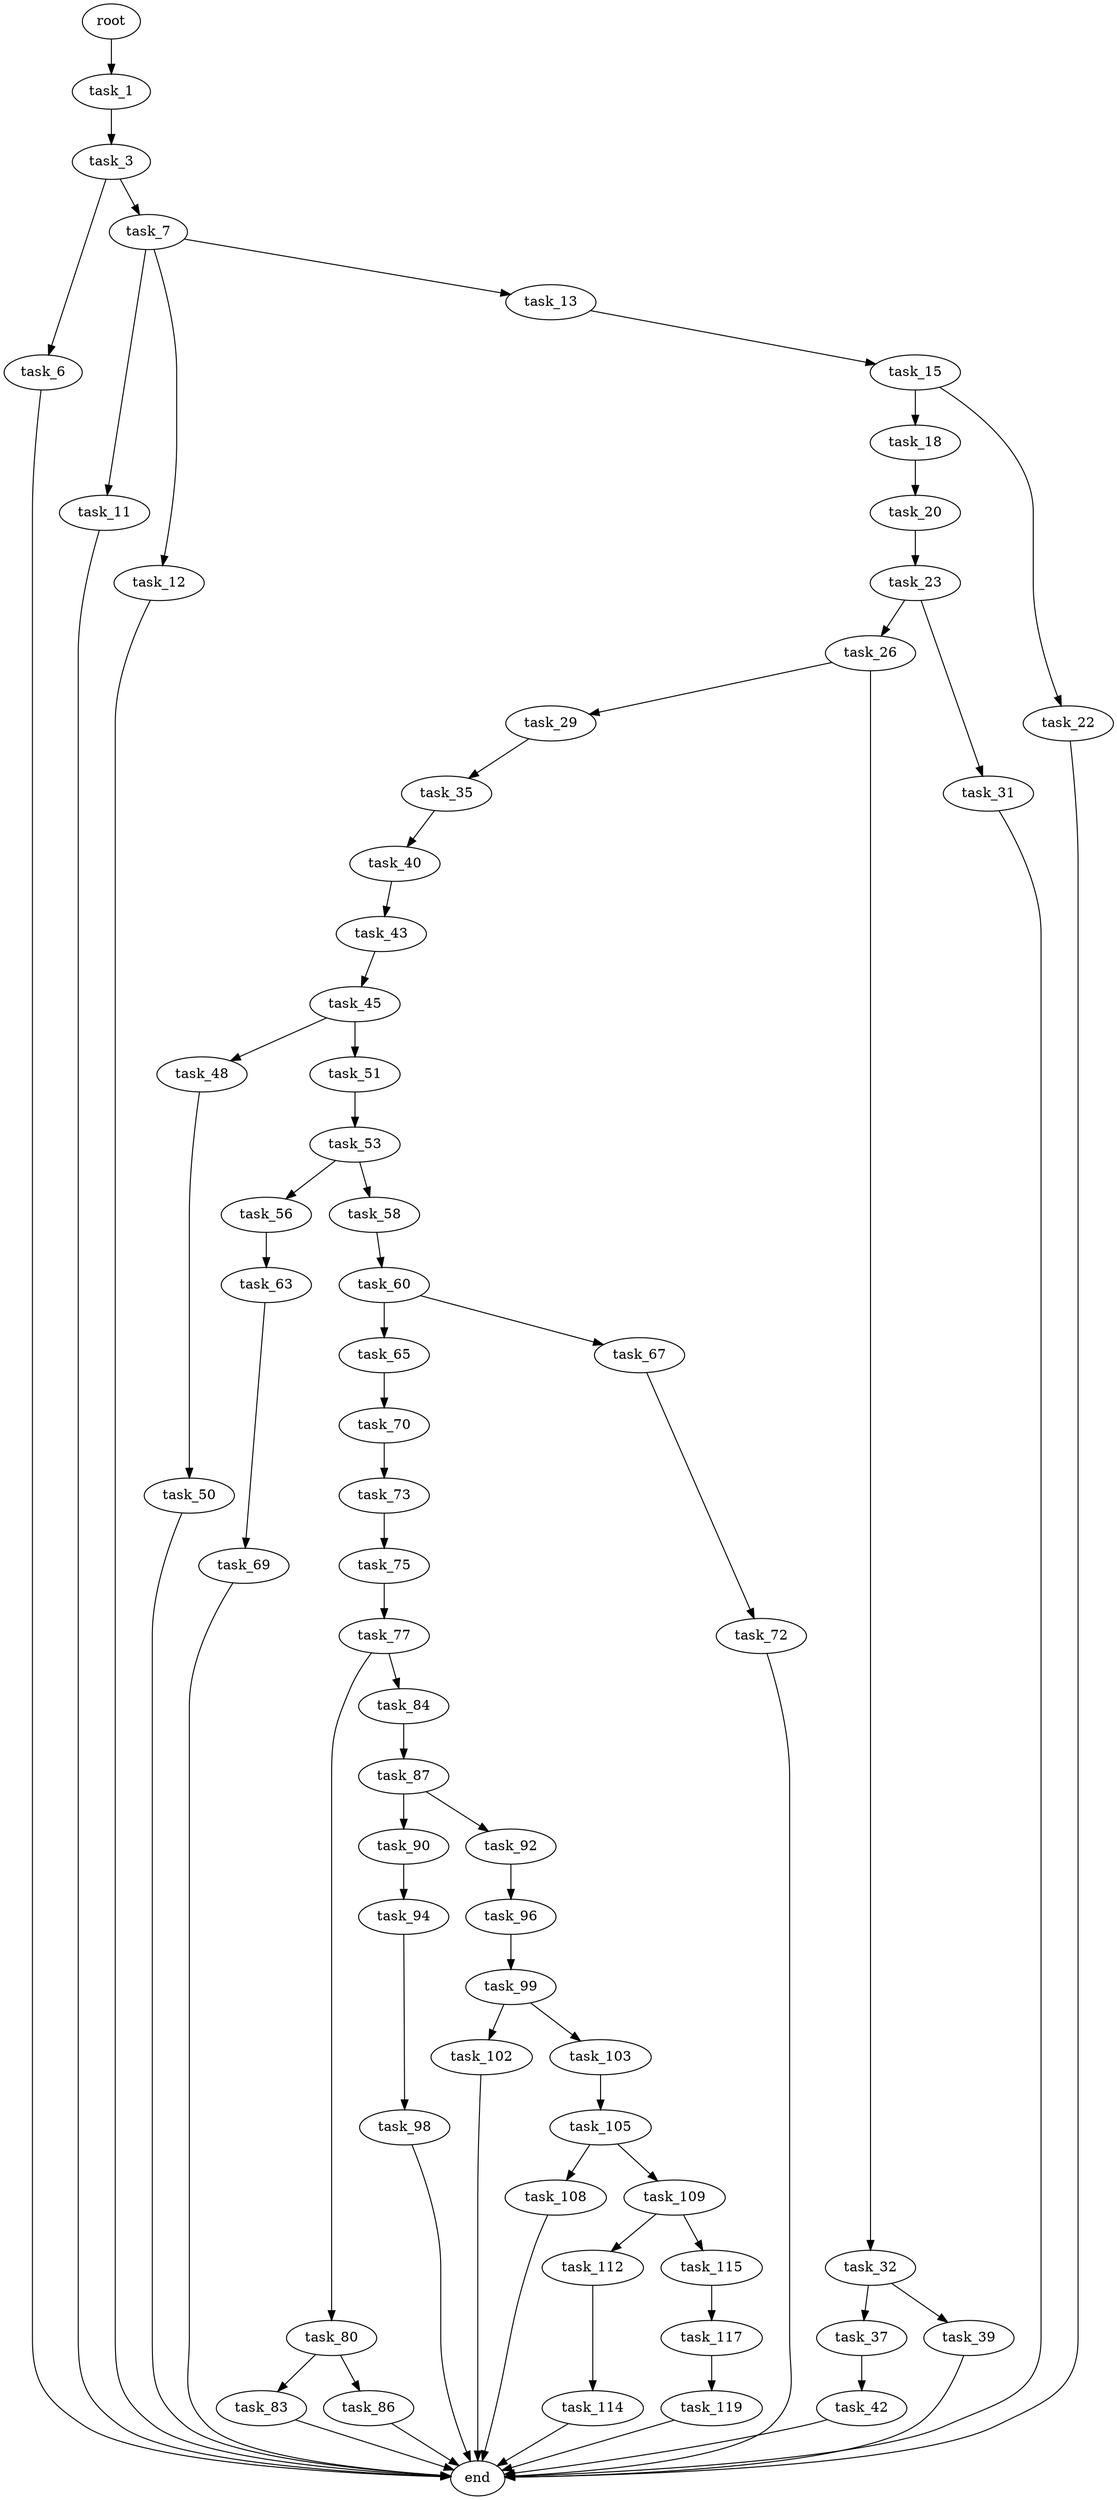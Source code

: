 digraph G {
  root [size="0.000000"];
  task_1 [size="8589934592.000000"];
  task_3 [size="549755813888.000000"];
  task_6 [size="25382405513.000000"];
  task_7 [size="461910468052.000000"];
  task_11 [size="179718902629.000000"];
  task_12 [size="97431015547.000000"];
  task_13 [size="14212513428.000000"];
  task_15 [size="14618609432.000000"];
  task_18 [size="770887077463.000000"];
  task_20 [size="3589736071.000000"];
  task_22 [size="1498613804.000000"];
  task_23 [size="175904773677.000000"];
  task_26 [size="231928233984.000000"];
  task_29 [size="231928233984.000000"];
  task_31 [size="133132542723.000000"];
  task_32 [size="38449458541.000000"];
  task_35 [size="35773410049.000000"];
  task_37 [size="231928233984.000000"];
  task_39 [size="437466578755.000000"];
  task_40 [size="16408002789.000000"];
  task_42 [size="3486629364.000000"];
  task_43 [size="368293445632.000000"];
  task_45 [size="295077163468.000000"];
  task_48 [size="24013865285.000000"];
  task_50 [size="371096416084.000000"];
  task_51 [size="68719476736.000000"];
  task_53 [size="134217728000.000000"];
  task_56 [size="3648562252.000000"];
  task_58 [size="14774469301.000000"];
  task_60 [size="281500961050.000000"];
  task_63 [size="43306725160.000000"];
  task_65 [size="7233702784.000000"];
  task_67 [size="14990119239.000000"];
  task_69 [size="429918071745.000000"];
  task_70 [size="1148505397363.000000"];
  task_72 [size="549755813888.000000"];
  task_73 [size="342302537937.000000"];
  task_75 [size="68719476736.000000"];
  task_77 [size="28991029248.000000"];
  task_80 [size="11363957626.000000"];
  task_83 [size="3068175196.000000"];
  task_84 [size="33814733760.000000"];
  task_86 [size="782757789696.000000"];
  task_87 [size="1005296446290.000000"];
  task_90 [size="176795315366.000000"];
  task_92 [size="68719476736.000000"];
  task_94 [size="368293445632.000000"];
  task_96 [size="3796175393.000000"];
  task_98 [size="138237461062.000000"];
  task_99 [size="562012237842.000000"];
  task_102 [size="78419660026.000000"];
  task_103 [size="326053044544.000000"];
  task_105 [size="36346871040.000000"];
  task_108 [size="6106204246.000000"];
  task_109 [size="5962588557.000000"];
  task_112 [size="11608106280.000000"];
  task_114 [size="28991029248.000000"];
  task_115 [size="355971719103.000000"];
  task_117 [size="7878915247.000000"];
  task_119 [size="16786575347.000000"];
  end [size="0.000000"];

  root -> task_1 [size="1.000000"];
  task_1 -> task_3 [size="33554432.000000"];
  task_3 -> task_6 [size="536870912.000000"];
  task_3 -> task_7 [size="536870912.000000"];
  task_6 -> end [size="1.000000"];
  task_7 -> task_11 [size="679477248.000000"];
  task_7 -> task_12 [size="679477248.000000"];
  task_7 -> task_13 [size="679477248.000000"];
  task_11 -> end [size="1.000000"];
  task_12 -> end [size="1.000000"];
  task_13 -> task_15 [size="536870912.000000"];
  task_15 -> task_18 [size="301989888.000000"];
  task_15 -> task_22 [size="301989888.000000"];
  task_18 -> task_20 [size="838860800.000000"];
  task_20 -> task_23 [size="134217728.000000"];
  task_22 -> end [size="1.000000"];
  task_23 -> task_26 [size="134217728.000000"];
  task_23 -> task_31 [size="134217728.000000"];
  task_26 -> task_29 [size="301989888.000000"];
  task_26 -> task_32 [size="301989888.000000"];
  task_29 -> task_35 [size="301989888.000000"];
  task_31 -> end [size="1.000000"];
  task_32 -> task_37 [size="838860800.000000"];
  task_32 -> task_39 [size="838860800.000000"];
  task_35 -> task_40 [size="33554432.000000"];
  task_37 -> task_42 [size="301989888.000000"];
  task_39 -> end [size="1.000000"];
  task_40 -> task_43 [size="33554432.000000"];
  task_42 -> end [size="1.000000"];
  task_43 -> task_45 [size="411041792.000000"];
  task_45 -> task_48 [size="536870912.000000"];
  task_45 -> task_51 [size="536870912.000000"];
  task_48 -> task_50 [size="75497472.000000"];
  task_50 -> end [size="1.000000"];
  task_51 -> task_53 [size="134217728.000000"];
  task_53 -> task_56 [size="209715200.000000"];
  task_53 -> task_58 [size="209715200.000000"];
  task_56 -> task_63 [size="75497472.000000"];
  task_58 -> task_60 [size="301989888.000000"];
  task_60 -> task_65 [size="209715200.000000"];
  task_60 -> task_67 [size="209715200.000000"];
  task_63 -> task_69 [size="679477248.000000"];
  task_65 -> task_70 [size="301989888.000000"];
  task_67 -> task_72 [size="411041792.000000"];
  task_69 -> end [size="1.000000"];
  task_70 -> task_73 [size="838860800.000000"];
  task_72 -> end [size="1.000000"];
  task_73 -> task_75 [size="301989888.000000"];
  task_75 -> task_77 [size="134217728.000000"];
  task_77 -> task_80 [size="75497472.000000"];
  task_77 -> task_84 [size="75497472.000000"];
  task_80 -> task_83 [size="838860800.000000"];
  task_80 -> task_86 [size="838860800.000000"];
  task_83 -> end [size="1.000000"];
  task_84 -> task_87 [size="838860800.000000"];
  task_86 -> end [size="1.000000"];
  task_87 -> task_90 [size="679477248.000000"];
  task_87 -> task_92 [size="679477248.000000"];
  task_90 -> task_94 [size="134217728.000000"];
  task_92 -> task_96 [size="134217728.000000"];
  task_94 -> task_98 [size="411041792.000000"];
  task_96 -> task_99 [size="209715200.000000"];
  task_98 -> end [size="1.000000"];
  task_99 -> task_102 [size="679477248.000000"];
  task_99 -> task_103 [size="679477248.000000"];
  task_102 -> end [size="1.000000"];
  task_103 -> task_105 [size="679477248.000000"];
  task_105 -> task_108 [size="33554432.000000"];
  task_105 -> task_109 [size="33554432.000000"];
  task_108 -> end [size="1.000000"];
  task_109 -> task_112 [size="411041792.000000"];
  task_109 -> task_115 [size="411041792.000000"];
  task_112 -> task_114 [size="301989888.000000"];
  task_114 -> end [size="1.000000"];
  task_115 -> task_117 [size="536870912.000000"];
  task_117 -> task_119 [size="411041792.000000"];
  task_119 -> end [size="1.000000"];
}
